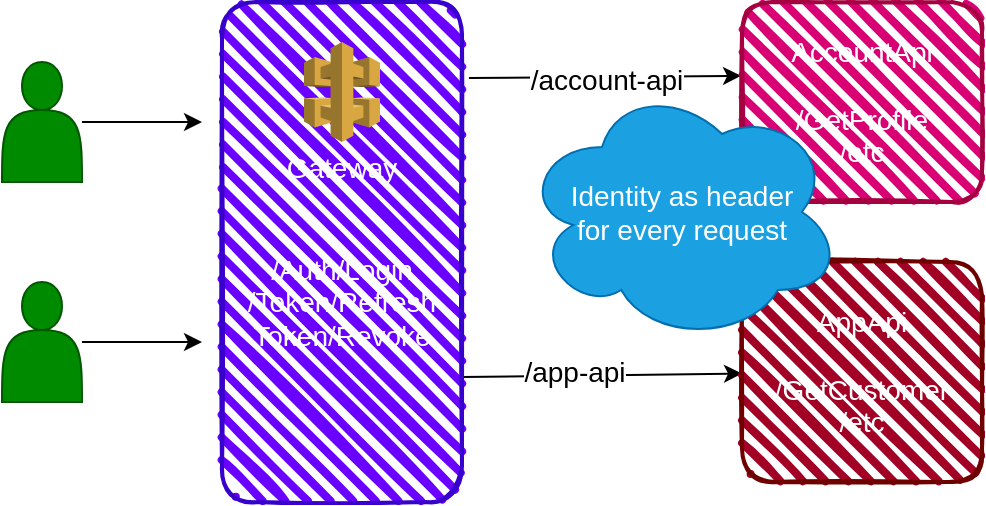 <mxfile>
    <diagram id="O2UFSBdMU83VVf1teRqq" name="Page-1">
        <mxGraphModel dx="533" dy="350" grid="1" gridSize="10" guides="1" tooltips="1" connect="1" arrows="1" fold="1" page="0" pageScale="1" pageWidth="850" pageHeight="1100" math="0" shadow="0">
            <root>
                <mxCell id="0"/>
                <mxCell id="1" parent="0"/>
                <mxCell id="19" style="edgeStyle=none;html=1;exitX=1.029;exitY=0.152;exitDx=0;exitDy=0;entryX=-0.004;entryY=0.369;entryDx=0;entryDy=0;fontSize=14;exitPerimeter=0;entryPerimeter=0;" edge="1" parent="1" source="5" target="17">
                    <mxGeometry relative="1" as="geometry"/>
                </mxCell>
                <mxCell id="23" value="/account-api" style="edgeLabel;html=1;align=center;verticalAlign=middle;resizable=0;points=[];fontSize=14;" vertex="1" connectable="0" parent="19">
                    <mxGeometry x="-0.0" y="-1" relative="1" as="geometry">
                        <mxPoint as="offset"/>
                    </mxGeometry>
                </mxCell>
                <mxCell id="20" style="edgeStyle=none;html=1;exitX=1;exitY=0.75;exitDx=0;exitDy=0;fontSize=14;" edge="1" parent="1" source="5" target="18">
                    <mxGeometry relative="1" as="geometry"/>
                </mxCell>
                <mxCell id="24" value="/app-api" style="edgeLabel;html=1;align=center;verticalAlign=middle;resizable=0;points=[];fontSize=14;" vertex="1" connectable="0" parent="20">
                    <mxGeometry x="-0.207" y="2" relative="1" as="geometry">
                        <mxPoint as="offset"/>
                    </mxGeometry>
                </mxCell>
                <mxCell id="5" value="&lt;font style=&quot;font-size: 14px;&quot;&gt;Gateway&lt;br&gt;&lt;br&gt;&lt;br&gt;/Auth/Login&lt;br&gt;/Token/Refresh&lt;br&gt;Token/Revoke&lt;br&gt;&lt;/font&gt;" style="rounded=1;whiteSpace=wrap;html=1;strokeWidth=2;fillWeight=4;hachureGap=8;hachureAngle=45;fillColor=#6a00ff;sketch=1;strokeColor=#3700CC;fontColor=#ffffff;" vertex="1" parent="1">
                    <mxGeometry x="140" y="40" width="120" height="250" as="geometry"/>
                </mxCell>
                <mxCell id="17" value="&lt;font style=&quot;font-size: 14px;&quot;&gt;AccountApi&lt;br&gt;&lt;br&gt;/GetProfile&lt;br&gt;/etc&lt;br&gt;&lt;/font&gt;" style="rounded=1;whiteSpace=wrap;html=1;strokeWidth=2;fillWeight=4;hachureGap=8;hachureAngle=45;fillColor=#d80073;sketch=1;strokeColor=#A50040;fontColor=#ffffff;" vertex="1" parent="1">
                    <mxGeometry x="400" y="40" width="120" height="100" as="geometry"/>
                </mxCell>
                <mxCell id="18" value="&lt;font style=&quot;font-size: 14px;&quot;&gt;AppApi&lt;br&gt;&lt;br&gt;/GetCustomer&lt;br&gt;/etc&lt;br&gt;&lt;/font&gt;" style="rounded=1;whiteSpace=wrap;html=1;strokeWidth=2;fillWeight=4;hachureGap=8;hachureAngle=45;fillColor=#a20025;sketch=1;strokeColor=#6F0000;fontColor=#ffffff;" vertex="1" parent="1">
                    <mxGeometry x="400" y="170" width="120" height="110" as="geometry"/>
                </mxCell>
                <mxCell id="32" style="edgeStyle=none;html=1;fontSize=14;" edge="1" parent="1" source="26">
                    <mxGeometry relative="1" as="geometry">
                        <mxPoint x="130" y="100" as="targetPoint"/>
                    </mxGeometry>
                </mxCell>
                <mxCell id="26" value="" style="shape=actor;whiteSpace=wrap;html=1;strokeColor=#005700;fontSize=14;fillColor=#008a00;fontColor=#ffffff;" vertex="1" parent="1">
                    <mxGeometry x="30" y="70" width="40" height="60" as="geometry"/>
                </mxCell>
                <mxCell id="31" style="edgeStyle=none;html=1;fontSize=14;" edge="1" parent="1" source="28">
                    <mxGeometry relative="1" as="geometry">
                        <mxPoint x="130" y="210" as="targetPoint"/>
                    </mxGeometry>
                </mxCell>
                <mxCell id="28" value="" style="shape=actor;whiteSpace=wrap;html=1;strokeColor=#005700;fontSize=14;fillColor=#008a00;fontColor=#ffffff;" vertex="1" parent="1">
                    <mxGeometry x="30" y="180" width="40" height="60" as="geometry"/>
                </mxCell>
                <mxCell id="38" value="Identity as header &lt;br&gt;for every request" style="ellipse;shape=cloud;whiteSpace=wrap;html=1;strokeColor=#006EAF;fontSize=14;fillColor=#1ba1e2;fontColor=#ffffff;" vertex="1" parent="1">
                    <mxGeometry x="290" y="80" width="160" height="130" as="geometry"/>
                </mxCell>
                <mxCell id="39" value="" style="outlineConnect=0;dashed=0;verticalLabelPosition=bottom;verticalAlign=top;align=center;html=1;shape=mxgraph.aws3.api_gateway;fillColor=#D9A741;gradientColor=none;strokeColor=default;fontSize=14;" vertex="1" parent="1">
                    <mxGeometry x="181" y="60" width="38" height="50" as="geometry"/>
                </mxCell>
            </root>
        </mxGraphModel>
    </diagram>
</mxfile>